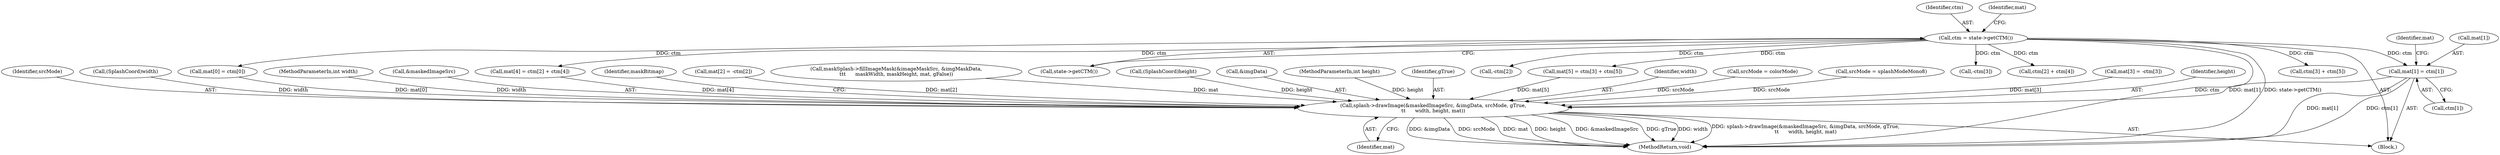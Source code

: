 digraph "0_poppler_7b2d314a61fd0e12f47c62996cb49ec0d1ba747a_11@array" {
"1000289" [label="(Call,mat[1] = ctm[1])"];
"1000279" [label="(Call,ctm = state->getCTM())"];
"1000683" [label="(Call,splash->drawImage(&maskedImageSrc, &imgData, srcMode, gTrue,\n\t\t      width, height, mat))"];
"1000694" [label="(Identifier,maskBitmap)"];
"1000289" [label="(Call,mat[1] = ctm[1])"];
"1000280" [label="(Identifier,ctm)"];
"1000279" [label="(Call,ctm = state->getCTM())"];
"1000703" [label="(MethodReturn,void)"];
"1000296" [label="(Call,mat[2] = -ctm[2])"];
"1000264" [label="(Call,maskSplash->fillImageMask(&imageMaskSrc, &imgMaskData,\n\t\t\t      maskWidth, maskHeight, mat, gFalse))"];
"1000198" [label="(Call,(SplashCoord)height)"];
"1000686" [label="(Call,&imgData)"];
"1000105" [label="(MethodParameterIn,int height)"];
"1000327" [label="(Call,ctm[3] + ctm[5])"];
"1000689" [label="(Identifier,gTrue)"];
"1000281" [label="(Call,state->getCTM())"];
"1000690" [label="(Identifier,width)"];
"1000680" [label="(Call,srcMode = colorMode)"];
"1000176" [label="(Block,)"];
"1000675" [label="(Call,srcMode = splashModeMono8)"];
"1000692" [label="(Identifier,mat)"];
"1000290" [label="(Call,mat[1])"];
"1000323" [label="(Call,mat[5] = ctm[3] + ctm[5])"];
"1000284" [label="(Identifier,mat)"];
"1000282" [label="(Call,mat[0] = ctm[0])"];
"1000298" [label="(Identifier,mat)"];
"1000312" [label="(Call,mat[4] = ctm[2] + ctm[4])"];
"1000300" [label="(Call,-ctm[2])"];
"1000293" [label="(Call,ctm[1])"];
"1000304" [label="(Call,mat[3] = -ctm[3])"];
"1000691" [label="(Identifier,height)"];
"1000308" [label="(Call,-ctm[3])"];
"1000683" [label="(Call,splash->drawImage(&maskedImageSrc, &imgData, srcMode, gTrue,\n\t\t      width, height, mat))"];
"1000688" [label="(Identifier,srcMode)"];
"1000181" [label="(Call,(SplashCoord)width)"];
"1000316" [label="(Call,ctm[2] + ctm[4])"];
"1000104" [label="(MethodParameterIn,int width)"];
"1000684" [label="(Call,&maskedImageSrc)"];
"1000289" -> "1000176"  [label="AST: "];
"1000289" -> "1000293"  [label="CFG: "];
"1000290" -> "1000289"  [label="AST: "];
"1000293" -> "1000289"  [label="AST: "];
"1000298" -> "1000289"  [label="CFG: "];
"1000289" -> "1000703"  [label="DDG: mat[1]"];
"1000289" -> "1000703"  [label="DDG: ctm[1]"];
"1000279" -> "1000289"  [label="DDG: ctm"];
"1000289" -> "1000683"  [label="DDG: mat[1]"];
"1000279" -> "1000176"  [label="AST: "];
"1000279" -> "1000281"  [label="CFG: "];
"1000280" -> "1000279"  [label="AST: "];
"1000281" -> "1000279"  [label="AST: "];
"1000284" -> "1000279"  [label="CFG: "];
"1000279" -> "1000703"  [label="DDG: ctm"];
"1000279" -> "1000703"  [label="DDG: state->getCTM()"];
"1000279" -> "1000282"  [label="DDG: ctm"];
"1000279" -> "1000300"  [label="DDG: ctm"];
"1000279" -> "1000308"  [label="DDG: ctm"];
"1000279" -> "1000312"  [label="DDG: ctm"];
"1000279" -> "1000316"  [label="DDG: ctm"];
"1000279" -> "1000323"  [label="DDG: ctm"];
"1000279" -> "1000327"  [label="DDG: ctm"];
"1000683" -> "1000176"  [label="AST: "];
"1000683" -> "1000692"  [label="CFG: "];
"1000684" -> "1000683"  [label="AST: "];
"1000686" -> "1000683"  [label="AST: "];
"1000688" -> "1000683"  [label="AST: "];
"1000689" -> "1000683"  [label="AST: "];
"1000690" -> "1000683"  [label="AST: "];
"1000691" -> "1000683"  [label="AST: "];
"1000692" -> "1000683"  [label="AST: "];
"1000694" -> "1000683"  [label="CFG: "];
"1000683" -> "1000703"  [label="DDG: &maskedImageSrc"];
"1000683" -> "1000703"  [label="DDG: gTrue"];
"1000683" -> "1000703"  [label="DDG: width"];
"1000683" -> "1000703"  [label="DDG: splash->drawImage(&maskedImageSrc, &imgData, srcMode, gTrue,\n\t\t      width, height, mat)"];
"1000683" -> "1000703"  [label="DDG: &imgData"];
"1000683" -> "1000703"  [label="DDG: srcMode"];
"1000683" -> "1000703"  [label="DDG: mat"];
"1000683" -> "1000703"  [label="DDG: height"];
"1000680" -> "1000683"  [label="DDG: srcMode"];
"1000675" -> "1000683"  [label="DDG: srcMode"];
"1000104" -> "1000683"  [label="DDG: width"];
"1000181" -> "1000683"  [label="DDG: width"];
"1000105" -> "1000683"  [label="DDG: height"];
"1000198" -> "1000683"  [label="DDG: height"];
"1000312" -> "1000683"  [label="DDG: mat[4]"];
"1000304" -> "1000683"  [label="DDG: mat[3]"];
"1000296" -> "1000683"  [label="DDG: mat[2]"];
"1000323" -> "1000683"  [label="DDG: mat[5]"];
"1000282" -> "1000683"  [label="DDG: mat[0]"];
"1000264" -> "1000683"  [label="DDG: mat"];
}
